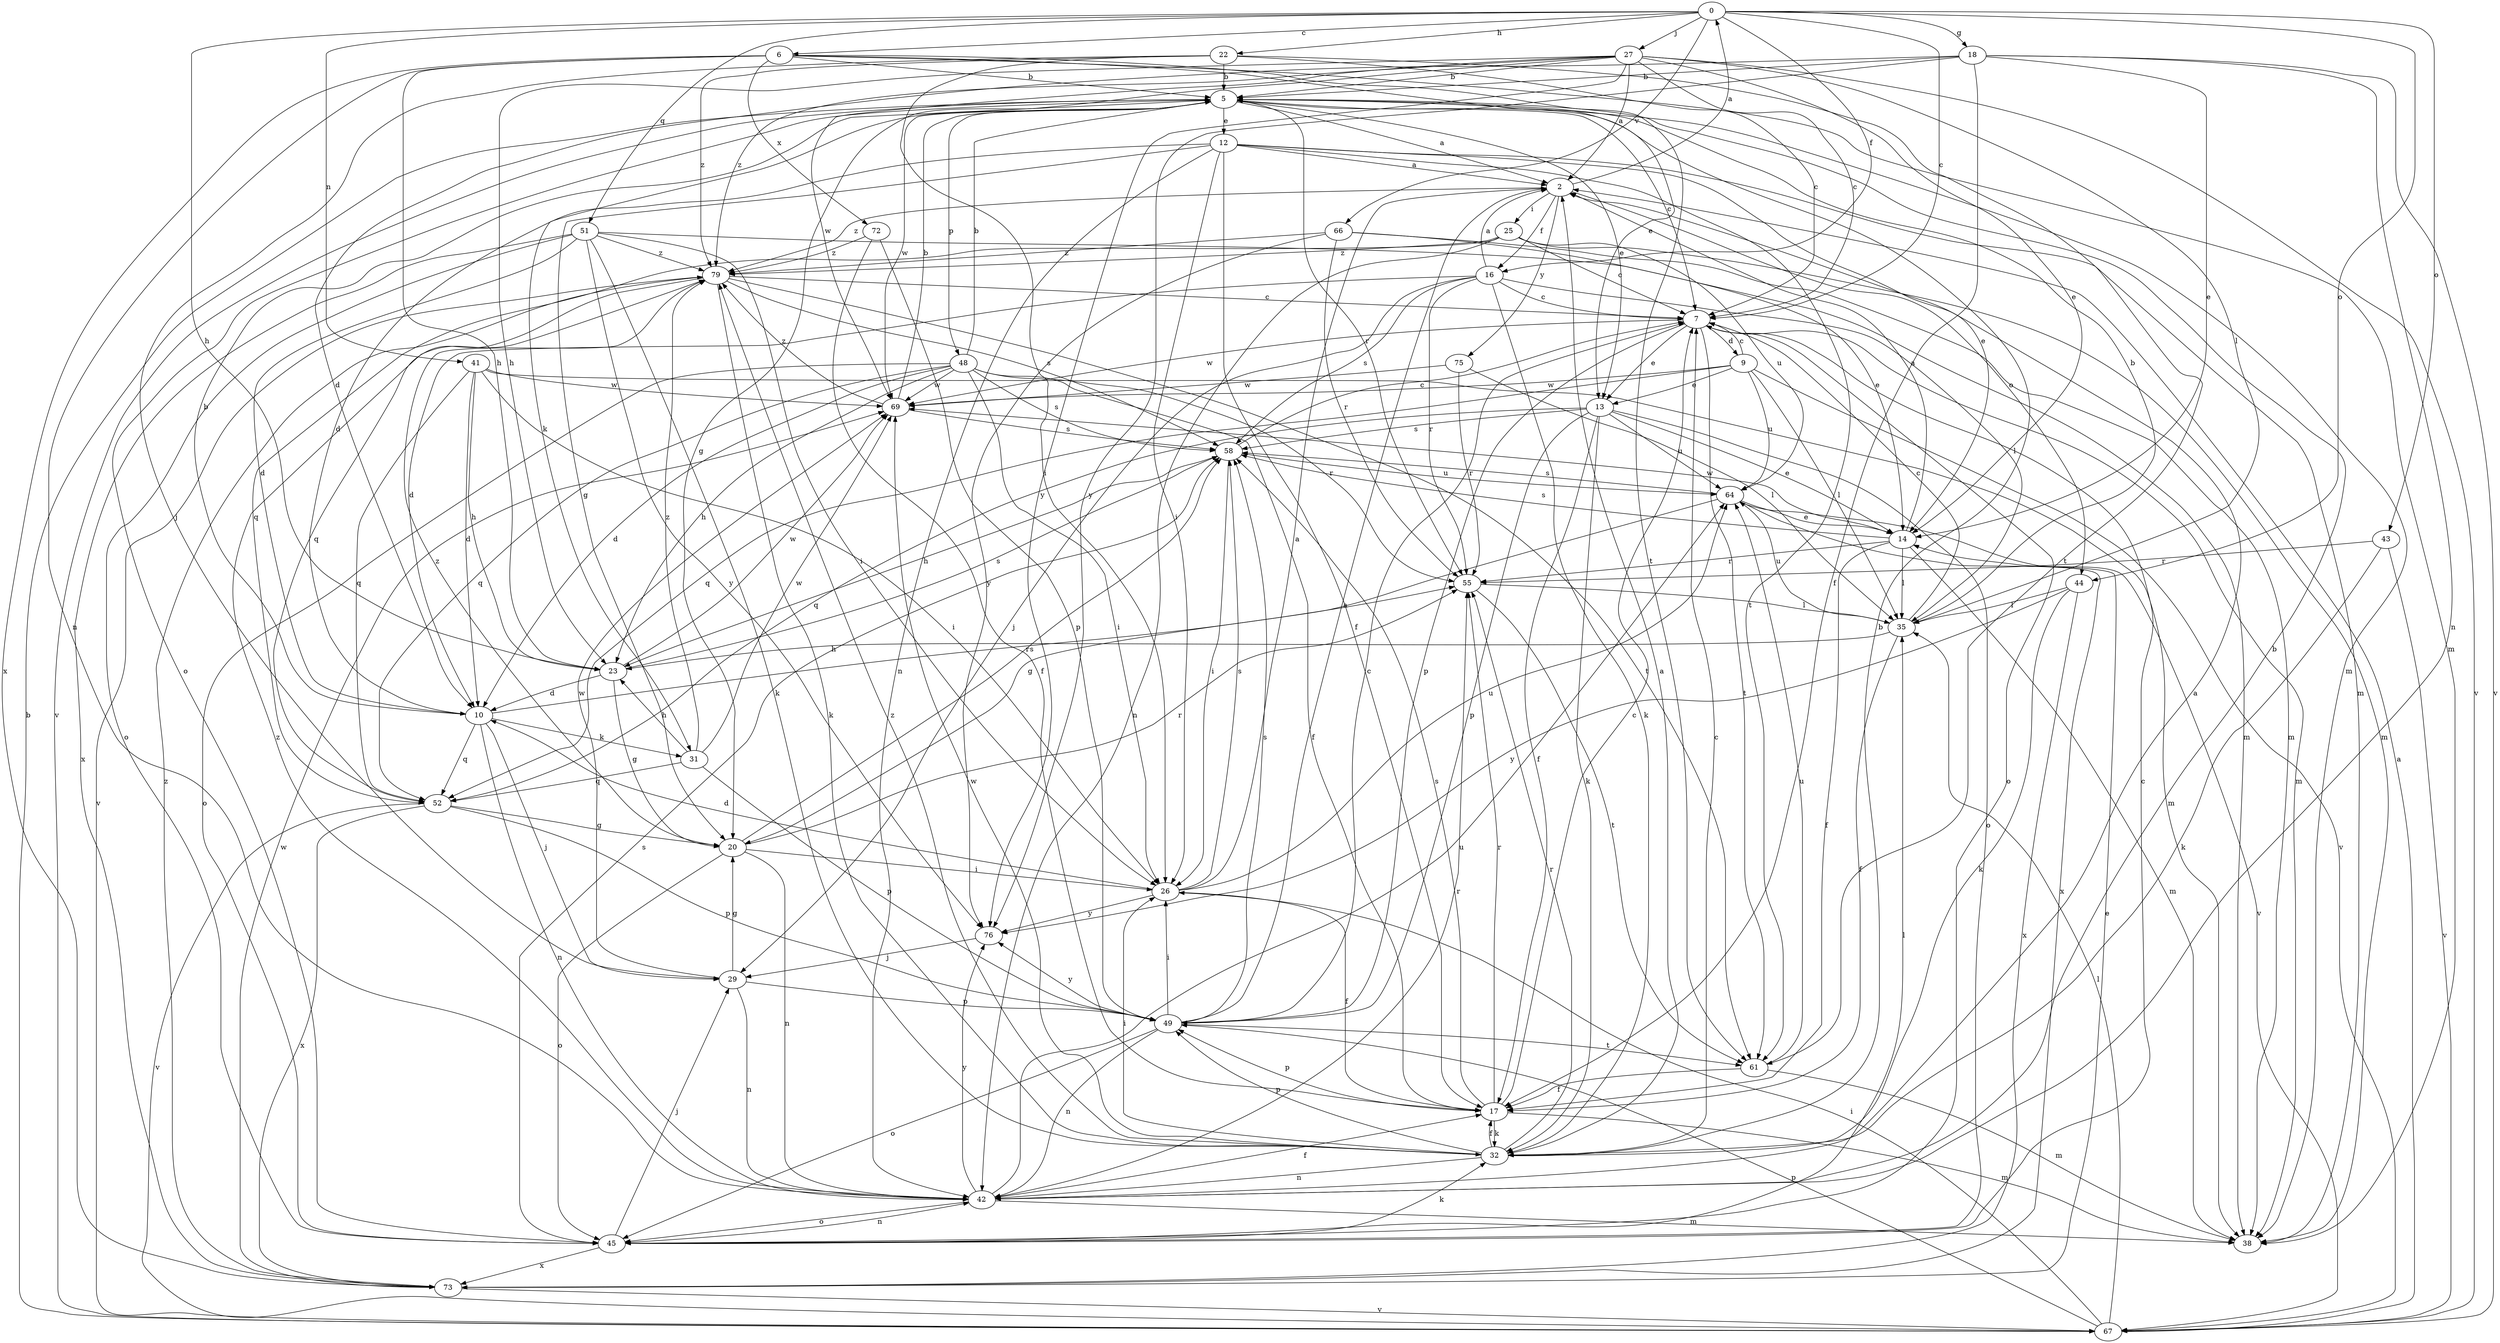 strict digraph  {
0;
2;
5;
6;
7;
9;
10;
12;
13;
14;
16;
17;
18;
20;
22;
23;
25;
26;
27;
29;
31;
32;
35;
38;
41;
42;
43;
44;
45;
48;
49;
51;
52;
55;
58;
61;
64;
66;
67;
69;
72;
73;
75;
76;
79;
0 -> 6  [label=c];
0 -> 7  [label=c];
0 -> 16  [label=f];
0 -> 18  [label=g];
0 -> 22  [label=h];
0 -> 23  [label=h];
0 -> 27  [label=j];
0 -> 41  [label=n];
0 -> 43  [label=o];
0 -> 44  [label=o];
0 -> 51  [label=q];
0 -> 66  [label=v];
2 -> 0  [label=a];
2 -> 16  [label=f];
2 -> 25  [label=i];
2 -> 44  [label=o];
2 -> 75  [label=y];
2 -> 79  [label=z];
5 -> 2  [label=a];
5 -> 7  [label=c];
5 -> 12  [label=e];
5 -> 13  [label=e];
5 -> 31  [label=k];
5 -> 38  [label=m];
5 -> 45  [label=o];
5 -> 48  [label=p];
5 -> 55  [label=r];
5 -> 67  [label=v];
5 -> 69  [label=w];
6 -> 5  [label=b];
6 -> 13  [label=e];
6 -> 23  [label=h];
6 -> 38  [label=m];
6 -> 42  [label=n];
6 -> 61  [label=t];
6 -> 72  [label=x];
6 -> 73  [label=x];
7 -> 9  [label=d];
7 -> 13  [label=e];
7 -> 38  [label=m];
7 -> 45  [label=o];
7 -> 49  [label=p];
7 -> 61  [label=t];
7 -> 69  [label=w];
9 -> 7  [label=c];
9 -> 13  [label=e];
9 -> 35  [label=l];
9 -> 52  [label=q];
9 -> 64  [label=u];
9 -> 67  [label=v];
9 -> 69  [label=w];
10 -> 5  [label=b];
10 -> 29  [label=j];
10 -> 31  [label=k];
10 -> 42  [label=n];
10 -> 52  [label=q];
10 -> 55  [label=r];
12 -> 2  [label=a];
12 -> 10  [label=d];
12 -> 14  [label=e];
12 -> 17  [label=f];
12 -> 20  [label=g];
12 -> 26  [label=i];
12 -> 38  [label=m];
12 -> 42  [label=n];
12 -> 61  [label=t];
13 -> 14  [label=e];
13 -> 17  [label=f];
13 -> 32  [label=k];
13 -> 45  [label=o];
13 -> 49  [label=p];
13 -> 52  [label=q];
13 -> 58  [label=s];
13 -> 64  [label=u];
14 -> 2  [label=a];
14 -> 17  [label=f];
14 -> 35  [label=l];
14 -> 38  [label=m];
14 -> 55  [label=r];
14 -> 58  [label=s];
14 -> 69  [label=w];
16 -> 2  [label=a];
16 -> 7  [label=c];
16 -> 10  [label=d];
16 -> 29  [label=j];
16 -> 32  [label=k];
16 -> 35  [label=l];
16 -> 55  [label=r];
16 -> 58  [label=s];
17 -> 7  [label=c];
17 -> 32  [label=k];
17 -> 38  [label=m];
17 -> 49  [label=p];
17 -> 55  [label=r];
17 -> 58  [label=s];
18 -> 5  [label=b];
18 -> 10  [label=d];
18 -> 14  [label=e];
18 -> 17  [label=f];
18 -> 42  [label=n];
18 -> 67  [label=v];
18 -> 76  [label=y];
20 -> 26  [label=i];
20 -> 42  [label=n];
20 -> 45  [label=o];
20 -> 55  [label=r];
20 -> 58  [label=s];
20 -> 79  [label=z];
22 -> 5  [label=b];
22 -> 7  [label=c];
22 -> 26  [label=i];
22 -> 29  [label=j];
22 -> 61  [label=t];
22 -> 79  [label=z];
23 -> 10  [label=d];
23 -> 20  [label=g];
23 -> 58  [label=s];
23 -> 69  [label=w];
25 -> 7  [label=c];
25 -> 38  [label=m];
25 -> 42  [label=n];
25 -> 52  [label=q];
25 -> 64  [label=u];
25 -> 79  [label=z];
26 -> 2  [label=a];
26 -> 10  [label=d];
26 -> 17  [label=f];
26 -> 58  [label=s];
26 -> 64  [label=u];
26 -> 76  [label=y];
27 -> 2  [label=a];
27 -> 5  [label=b];
27 -> 7  [label=c];
27 -> 14  [label=e];
27 -> 20  [label=g];
27 -> 23  [label=h];
27 -> 35  [label=l];
27 -> 67  [label=v];
27 -> 69  [label=w];
27 -> 76  [label=y];
27 -> 79  [label=z];
29 -> 20  [label=g];
29 -> 42  [label=n];
29 -> 49  [label=p];
29 -> 69  [label=w];
31 -> 23  [label=h];
31 -> 49  [label=p];
31 -> 52  [label=q];
31 -> 69  [label=w];
31 -> 79  [label=z];
32 -> 2  [label=a];
32 -> 5  [label=b];
32 -> 7  [label=c];
32 -> 17  [label=f];
32 -> 26  [label=i];
32 -> 42  [label=n];
32 -> 49  [label=p];
32 -> 55  [label=r];
32 -> 69  [label=w];
32 -> 79  [label=z];
35 -> 5  [label=b];
35 -> 7  [label=c];
35 -> 17  [label=f];
35 -> 23  [label=h];
35 -> 64  [label=u];
41 -> 10  [label=d];
41 -> 23  [label=h];
41 -> 26  [label=i];
41 -> 38  [label=m];
41 -> 52  [label=q];
41 -> 69  [label=w];
42 -> 2  [label=a];
42 -> 5  [label=b];
42 -> 17  [label=f];
42 -> 38  [label=m];
42 -> 45  [label=o];
42 -> 55  [label=r];
42 -> 64  [label=u];
42 -> 76  [label=y];
42 -> 79  [label=z];
43 -> 32  [label=k];
43 -> 55  [label=r];
43 -> 67  [label=v];
44 -> 32  [label=k];
44 -> 35  [label=l];
44 -> 73  [label=x];
44 -> 76  [label=y];
45 -> 7  [label=c];
45 -> 29  [label=j];
45 -> 32  [label=k];
45 -> 35  [label=l];
45 -> 42  [label=n];
45 -> 58  [label=s];
45 -> 73  [label=x];
48 -> 5  [label=b];
48 -> 10  [label=d];
48 -> 17  [label=f];
48 -> 23  [label=h];
48 -> 26  [label=i];
48 -> 45  [label=o];
48 -> 52  [label=q];
48 -> 55  [label=r];
48 -> 58  [label=s];
48 -> 69  [label=w];
49 -> 2  [label=a];
49 -> 7  [label=c];
49 -> 26  [label=i];
49 -> 42  [label=n];
49 -> 45  [label=o];
49 -> 58  [label=s];
49 -> 61  [label=t];
49 -> 76  [label=y];
51 -> 10  [label=d];
51 -> 26  [label=i];
51 -> 32  [label=k];
51 -> 38  [label=m];
51 -> 45  [label=o];
51 -> 73  [label=x];
51 -> 76  [label=y];
51 -> 79  [label=z];
52 -> 20  [label=g];
52 -> 49  [label=p];
52 -> 67  [label=v];
52 -> 73  [label=x];
55 -> 35  [label=l];
55 -> 61  [label=t];
58 -> 7  [label=c];
58 -> 23  [label=h];
58 -> 26  [label=i];
58 -> 64  [label=u];
61 -> 17  [label=f];
61 -> 38  [label=m];
61 -> 64  [label=u];
64 -> 14  [label=e];
64 -> 20  [label=g];
64 -> 58  [label=s];
64 -> 67  [label=v];
64 -> 73  [label=x];
66 -> 14  [label=e];
66 -> 38  [label=m];
66 -> 55  [label=r];
66 -> 76  [label=y];
66 -> 79  [label=z];
67 -> 2  [label=a];
67 -> 5  [label=b];
67 -> 26  [label=i];
67 -> 35  [label=l];
67 -> 49  [label=p];
69 -> 5  [label=b];
69 -> 58  [label=s];
69 -> 79  [label=z];
72 -> 17  [label=f];
72 -> 49  [label=p];
72 -> 79  [label=z];
73 -> 14  [label=e];
73 -> 67  [label=v];
73 -> 69  [label=w];
73 -> 79  [label=z];
75 -> 35  [label=l];
75 -> 55  [label=r];
75 -> 69  [label=w];
76 -> 29  [label=j];
79 -> 7  [label=c];
79 -> 32  [label=k];
79 -> 52  [label=q];
79 -> 58  [label=s];
79 -> 61  [label=t];
79 -> 67  [label=v];
}
